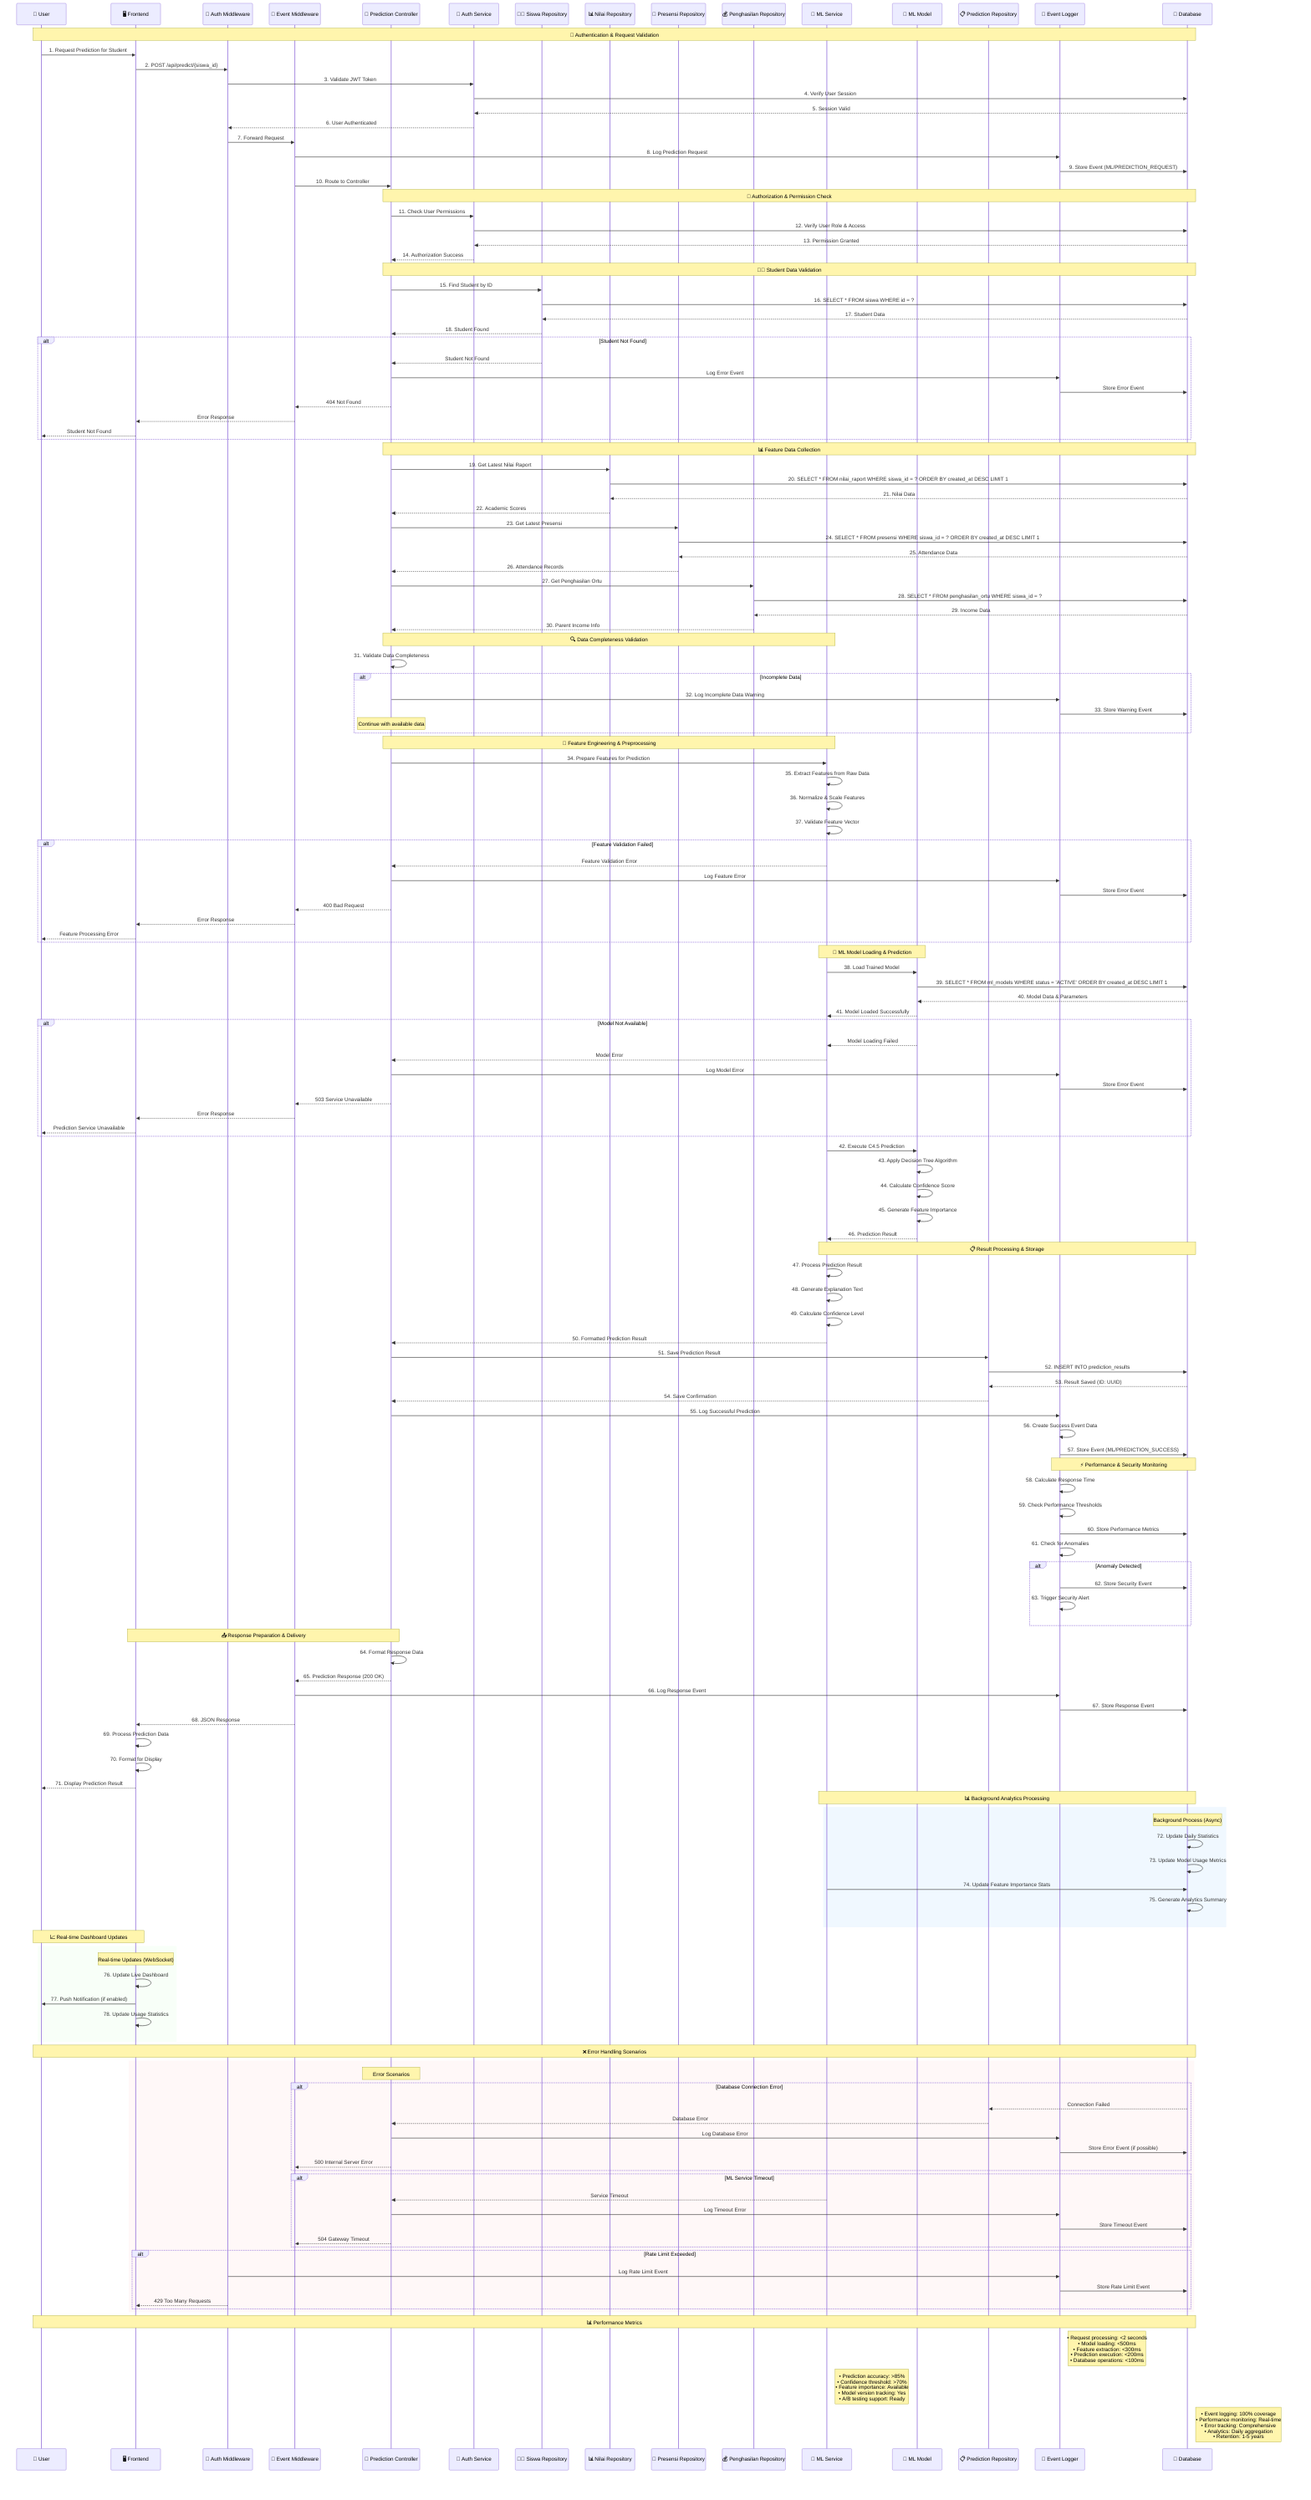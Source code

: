 sequenceDiagram
    participant User as 👤 User
    participant Frontend as 🖥️ Frontend
    participant AuthMiddleware as 🔐 Auth Middleware
    participant EventMiddleware as 📝 Event Middleware
    participant PredictionController as 🎯 Prediction Controller
    participant AuthService as 🔑 Auth Service
    participant SiswaRepository as 👨‍🎓 Siswa Repository
    participant NilaiRepository as 📊 Nilai Repository
    participant PresensiRepository as 📅 Presensi Repository
    participant PenghasilanRepository as 💰 Penghasilan Repository
    participant MLService as 🧠 ML Service
    participant MLModel as 🤖 ML Model
    participant PredictionRepository as 📋 Prediction Repository
    participant EventLogger as 📝 Event Logger
    participant Database as 💾 Database

    %% Authentication & Request Initiation
    Note over User, Database: 🔐 Authentication & Request Validation
    User->>Frontend: 1. Request Prediction for Student
    Frontend->>AuthMiddleware: 2. POST /api/predict/{siswa_id}
    AuthMiddleware->>AuthService: 3. Validate JWT Token
    AuthService->>Database: 4. Verify User Session
    Database-->>AuthService: 5. Session Valid
    AuthService-->>AuthMiddleware: 6. User Authenticated
    AuthMiddleware->>EventMiddleware: 7. Forward Request

    %% Event Logging Start
    EventMiddleware->>EventLogger: 8. Log Prediction Request
    EventLogger->>Database: 9. Store Event (ML/PREDICTION_REQUEST)
    EventMiddleware->>PredictionController: 10. Route to Controller

    %% Authorization Check
    Note over PredictionController, Database: 👥 Authorization & Permission Check
    PredictionController->>AuthService: 11. Check User Permissions
    AuthService->>Database: 12. Verify User Role & Access
    Database-->>AuthService: 13. Permission Granted
    AuthService-->>PredictionController: 14. Authorization Success

    %% Student Data Validation
    Note over PredictionController, Database: 👨‍🎓 Student Data Validation
    PredictionController->>SiswaRepository: 15. Find Student by ID
    SiswaRepository->>Database: 16. SELECT * FROM siswa WHERE id = ?
    Database-->>SiswaRepository: 17. Student Data
    SiswaRepository-->>PredictionController: 18. Student Found

    alt Student Not Found
        SiswaRepository-->>PredictionController: Student Not Found
        PredictionController->>EventLogger: Log Error Event
        EventLogger->>Database: Store Error Event
        PredictionController-->>EventMiddleware: 404 Not Found
        EventMiddleware-->>Frontend: Error Response
        Frontend-->>User: Student Not Found
    end

    %% Feature Data Collection
    Note over PredictionController, Database: 📊 Feature Data Collection
    
    %% Academic Scores
    PredictionController->>NilaiRepository: 19. Get Latest Nilai Raport
    NilaiRepository->>Database: 20. SELECT * FROM nilai_raport WHERE siswa_id = ? ORDER BY created_at DESC LIMIT 1
    Database-->>NilaiRepository: 21. Nilai Data
    NilaiRepository-->>PredictionController: 22. Academic Scores

    %% Attendance Data
    PredictionController->>PresensiRepository: 23. Get Latest Presensi
    PresensiRepository->>Database: 24. SELECT * FROM presensi WHERE siswa_id = ? ORDER BY created_at DESC LIMIT 1
    Database-->>PresensiRepository: 25. Attendance Data
    PresensiRepository-->>PredictionController: 26. Attendance Records

    %% Parent Income Data
    PredictionController->>PenghasilanRepository: 27. Get Penghasilan Ortu
    PenghasilanRepository->>Database: 28. SELECT * FROM penghasilan_ortu WHERE siswa_id = ?
    Database-->>PenghasilanRepository: 29. Income Data
    PenghasilanRepository-->>PredictionController: 30. Parent Income Info

    %% Data Completeness Check
    Note over PredictionController, MLService: 🔍 Data Completeness Validation
    PredictionController->>PredictionController: 31. Validate Data Completeness
    
    alt Incomplete Data
        PredictionController->>EventLogger: 32. Log Incomplete Data Warning
        EventLogger->>Database: 33. Store Warning Event
        Note over PredictionController: Continue with available data
    end

    %% Feature Engineering
    Note over PredictionController, MLService: 🔧 Feature Engineering & Preprocessing
    PredictionController->>MLService: 34. Prepare Features for Prediction
    MLService->>MLService: 35. Extract Features from Raw Data
    MLService->>MLService: 36. Normalize & Scale Features
    MLService->>MLService: 37. Validate Feature Vector

    alt Feature Validation Failed
        MLService-->>PredictionController: Feature Validation Error
        PredictionController->>EventLogger: Log Feature Error
        EventLogger->>Database: Store Error Event
        PredictionController-->>EventMiddleware: 400 Bad Request
        EventMiddleware-->>Frontend: Error Response
        Frontend-->>User: Feature Processing Error
    end

    %% Model Loading & Prediction
    Note over MLService, MLModel: 🤖 ML Model Loading & Prediction
    MLService->>MLModel: 38. Load Trained Model
    MLModel->>Database: 39. SELECT * FROM ml_models WHERE status = 'ACTIVE' ORDER BY created_at DESC LIMIT 1
    Database-->>MLModel: 40. Model Data & Parameters
    MLModel-->>MLService: 41. Model Loaded Successfully

    alt Model Not Available
        MLModel-->>MLService: Model Loading Failed
        MLService-->>PredictionController: Model Error
        PredictionController->>EventLogger: Log Model Error
        EventLogger->>Database: Store Error Event
        PredictionController-->>EventMiddleware: 503 Service Unavailable
        EventMiddleware-->>Frontend: Error Response
        Frontend-->>User: Prediction Service Unavailable
    end

    %% Execute Prediction
    MLService->>MLModel: 42. Execute C4.5 Prediction
    MLModel->>MLModel: 43. Apply Decision Tree Algorithm
    MLModel->>MLModel: 44. Calculate Confidence Score
    MLModel->>MLModel: 45. Generate Feature Importance
    MLModel-->>MLService: 46. Prediction Result

    %% Result Processing
    Note over MLService, Database: 📋 Result Processing & Storage
    MLService->>MLService: 47. Process Prediction Result
    MLService->>MLService: 48. Generate Explanation Text
    MLService->>MLService: 49. Calculate Confidence Level
    MLService-->>PredictionController: 50. Formatted Prediction Result

    %% Save Prediction Result
    PredictionController->>PredictionRepository: 51. Save Prediction Result
    PredictionRepository->>Database: 52. INSERT INTO prediction_results
    Database-->>PredictionRepository: 53. Result Saved (ID: UUID)
    PredictionRepository-->>PredictionController: 54. Save Confirmation

    %% Event Logging Success
    PredictionController->>EventLogger: 55. Log Successful Prediction
    EventLogger->>EventLogger: 56. Create Success Event Data
    EventLogger->>Database: 57. Store Event (ML/PREDICTION_SUCCESS)

    %% Performance Monitoring
    Note over EventLogger, Database: ⚡ Performance & Security Monitoring
    EventLogger->>EventLogger: 58. Calculate Response Time
    EventLogger->>EventLogger: 59. Check Performance Thresholds
    EventLogger->>Database: 60. Store Performance Metrics

    %% Security Check
    EventLogger->>EventLogger: 61. Check for Anomalies
    
    alt Anomaly Detected
        EventLogger->>Database: 62. Store Security Event
        EventLogger->>EventLogger: 63. Trigger Security Alert
    end

    %% Response Preparation
    Note over PredictionController, Frontend: 📤 Response Preparation & Delivery
    PredictionController->>PredictionController: 64. Format Response Data
    PredictionController-->>EventMiddleware: 65. Prediction Response (200 OK)
    
    EventMiddleware->>EventLogger: 66. Log Response Event
    EventLogger->>Database: 67. Store Response Event
    EventMiddleware-->>Frontend: 68. JSON Response

    %% Frontend Processing
    Frontend->>Frontend: 69. Process Prediction Data
    Frontend->>Frontend: 70. Format for Display
    Frontend-->>User: 71. Display Prediction Result

    %% Background Analytics Update
    Note over Database, MLService: 📊 Background Analytics Processing
    rect rgb(240, 248, 255)
        Note over Database: Background Process (Async)
        Database->>Database: 72. Update Daily Statistics
        Database->>Database: 73. Update Model Usage Metrics
        MLService->>Database: 74. Update Feature Importance Stats
        Database->>Database: 75. Generate Analytics Summary
    end

    %% Real-time Dashboard Update
    Note over Frontend, User: 📈 Real-time Dashboard Updates
    rect rgb(248, 255, 248)
        Note over Frontend: Real-time Updates (WebSocket)
        Frontend->>Frontend: 76. Update Live Dashboard
        Frontend->>User: 77. Push Notification (if enabled)
        Frontend->>Frontend: 78. Update Usage Statistics
    end

    %% Error Handling Flow (Alternative)
    Note over User, Database: ❌ Error Handling Scenarios
    rect rgb(255, 248, 248)
        Note over PredictionController: Error Scenarios
        alt Database Connection Error
            Database-->>PredictionRepository: Connection Failed
            PredictionRepository-->>PredictionController: Database Error
            PredictionController->>EventLogger: Log Database Error
            EventLogger->>Database: Store Error Event (if possible)
            PredictionController-->>EventMiddleware: 500 Internal Server Error
        end
        
        alt ML Service Timeout
            MLService-->>PredictionController: Service Timeout
            PredictionController->>EventLogger: Log Timeout Error
            EventLogger->>Database: Store Timeout Event
            PredictionController-->>EventMiddleware: 504 Gateway Timeout
        end
        
        alt Rate Limit Exceeded
            AuthMiddleware->>EventLogger: Log Rate Limit Event
            EventLogger->>Database: Store Rate Limit Event
            AuthMiddleware-->>Frontend: 429 Too Many Requests
        end
    end

    %% Performance Metrics Summary
    Note over User, Database: 📊 Performance Metrics
    Note right of EventLogger: • Request processing: <2 seconds<br/>• Model loading: <500ms<br/>• Feature extraction: <300ms<br/>• Prediction execution: <200ms<br/>• Database operations: <100ms
    Note right of MLService: • Prediction accuracy: >85%<br/>• Confidence threshold: >70%<br/>• Feature importance: Available<br/>• Model version tracking: Yes<br/>• A/B testing support: Ready
    Note right of Database: • Event logging: 100% coverage<br/>• Performance monitoring: Real-time<br/>• Error tracking: Comprehensive<br/>• Analytics: Daily aggregation<br/>• Retention: 1-5 years